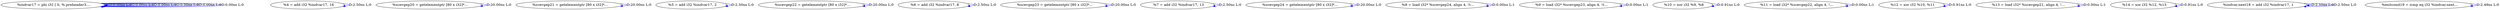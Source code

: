 digraph {
Node0x3141e50[label="  %indvar17 = phi i32 [ 0, %.preheader3...."];
Node0x3141e50 -> Node0x3141e50[label="D:0.00ns L:0",color=blue];
Node0x3141e50 -> Node0x3141e50[label="D:0.00ns L:0",color=blue];
Node0x3141e50 -> Node0x3141e50[label="D:0.00ns L:0",color=blue];
Node0x3141e50 -> Node0x3141e50[label="D:0.00ns L:0",color=blue];
Node0x3141e50 -> Node0x3141e50[label="D:0.00ns L:0",color=blue];
Node0x3141e50 -> Node0x3141e50[label="D:0.00ns L:0",color=blue];
Node0x3141f30[label="  %4 = add i32 %indvar17, 16"];
Node0x3141f30 -> Node0x3141f30[label="D:2.50ns L:0",color=blue];
Node0x3142010[label="  %scevgep20 = getelementptr [80 x i32]*..."];
Node0x3142010 -> Node0x3142010[label="D:20.00ns L:0",color=blue];
Node0x3142130[label="  %scevgep21 = getelementptr [80 x i32]*..."];
Node0x3142130 -> Node0x3142130[label="D:20.00ns L:0",color=blue];
Node0x3142210[label="  %5 = add i32 %indvar17, 2"];
Node0x3142210 -> Node0x3142210[label="D:2.50ns L:0",color=blue];
Node0x31422f0[label="  %scevgep22 = getelementptr [80 x i32]*..."];
Node0x31422f0 -> Node0x31422f0[label="D:20.00ns L:0",color=blue];
Node0x31423d0[label="  %6 = add i32 %indvar17, 8"];
Node0x31423d0 -> Node0x31423d0[label="D:2.50ns L:0",color=blue];
Node0x31424b0[label="  %scevgep23 = getelementptr [80 x i32]*..."];
Node0x31424b0 -> Node0x31424b0[label="D:20.00ns L:0",color=blue];
Node0x3142590[label="  %7 = add i32 %indvar17, 13"];
Node0x3142590 -> Node0x3142590[label="D:2.50ns L:0",color=blue];
Node0x3142670[label="  %scevgep24 = getelementptr [80 x i32]*..."];
Node0x3142670 -> Node0x3142670[label="D:20.00ns L:0",color=blue];
Node0x3142750[label="  %8 = load i32* %scevgep24, align 4, !t..."];
Node0x3142750 -> Node0x3142750[label="D:0.00ns L:1",color=blue];
Node0x3142830[label="  %9 = load i32* %scevgep23, align 4, !t..."];
Node0x3142830 -> Node0x3142830[label="D:0.00ns L:1",color=blue];
Node0x3142910[label="  %10 = xor i32 %9, %8"];
Node0x3142910 -> Node0x3142910[label="D:0.91ns L:0",color=blue];
Node0x3142a30[label="  %11 = load i32* %scevgep22, align 4, !..."];
Node0x3142a30 -> Node0x3142a30[label="D:0.00ns L:1",color=blue];
Node0x3142b10[label="  %12 = xor i32 %10, %11"];
Node0x3142b10 -> Node0x3142b10[label="D:0.91ns L:0",color=blue];
Node0x3142c30[label="  %13 = load i32* %scevgep21, align 4, !..."];
Node0x3142c30 -> Node0x3142c30[label="D:0.00ns L:1",color=blue];
Node0x3142d10[label="  %14 = xor i32 %12, %13"];
Node0x3142d10 -> Node0x3142d10[label="D:0.91ns L:0",color=blue];
Node0x3142f10[label="  %indvar.next18 = add i32 %indvar17, 1"];
Node0x3142f10 -> Node0x3142f10[label="D:2.50ns L:0",color=blue];
Node0x3142f10 -> Node0x3142f10[label="D:2.50ns L:0",color=blue];
Node0x3143030[label="  %exitcond19 = icmp eq i32 %indvar.next..."];
Node0x3143030 -> Node0x3143030[label="D:2.49ns L:0",color=blue];
}
